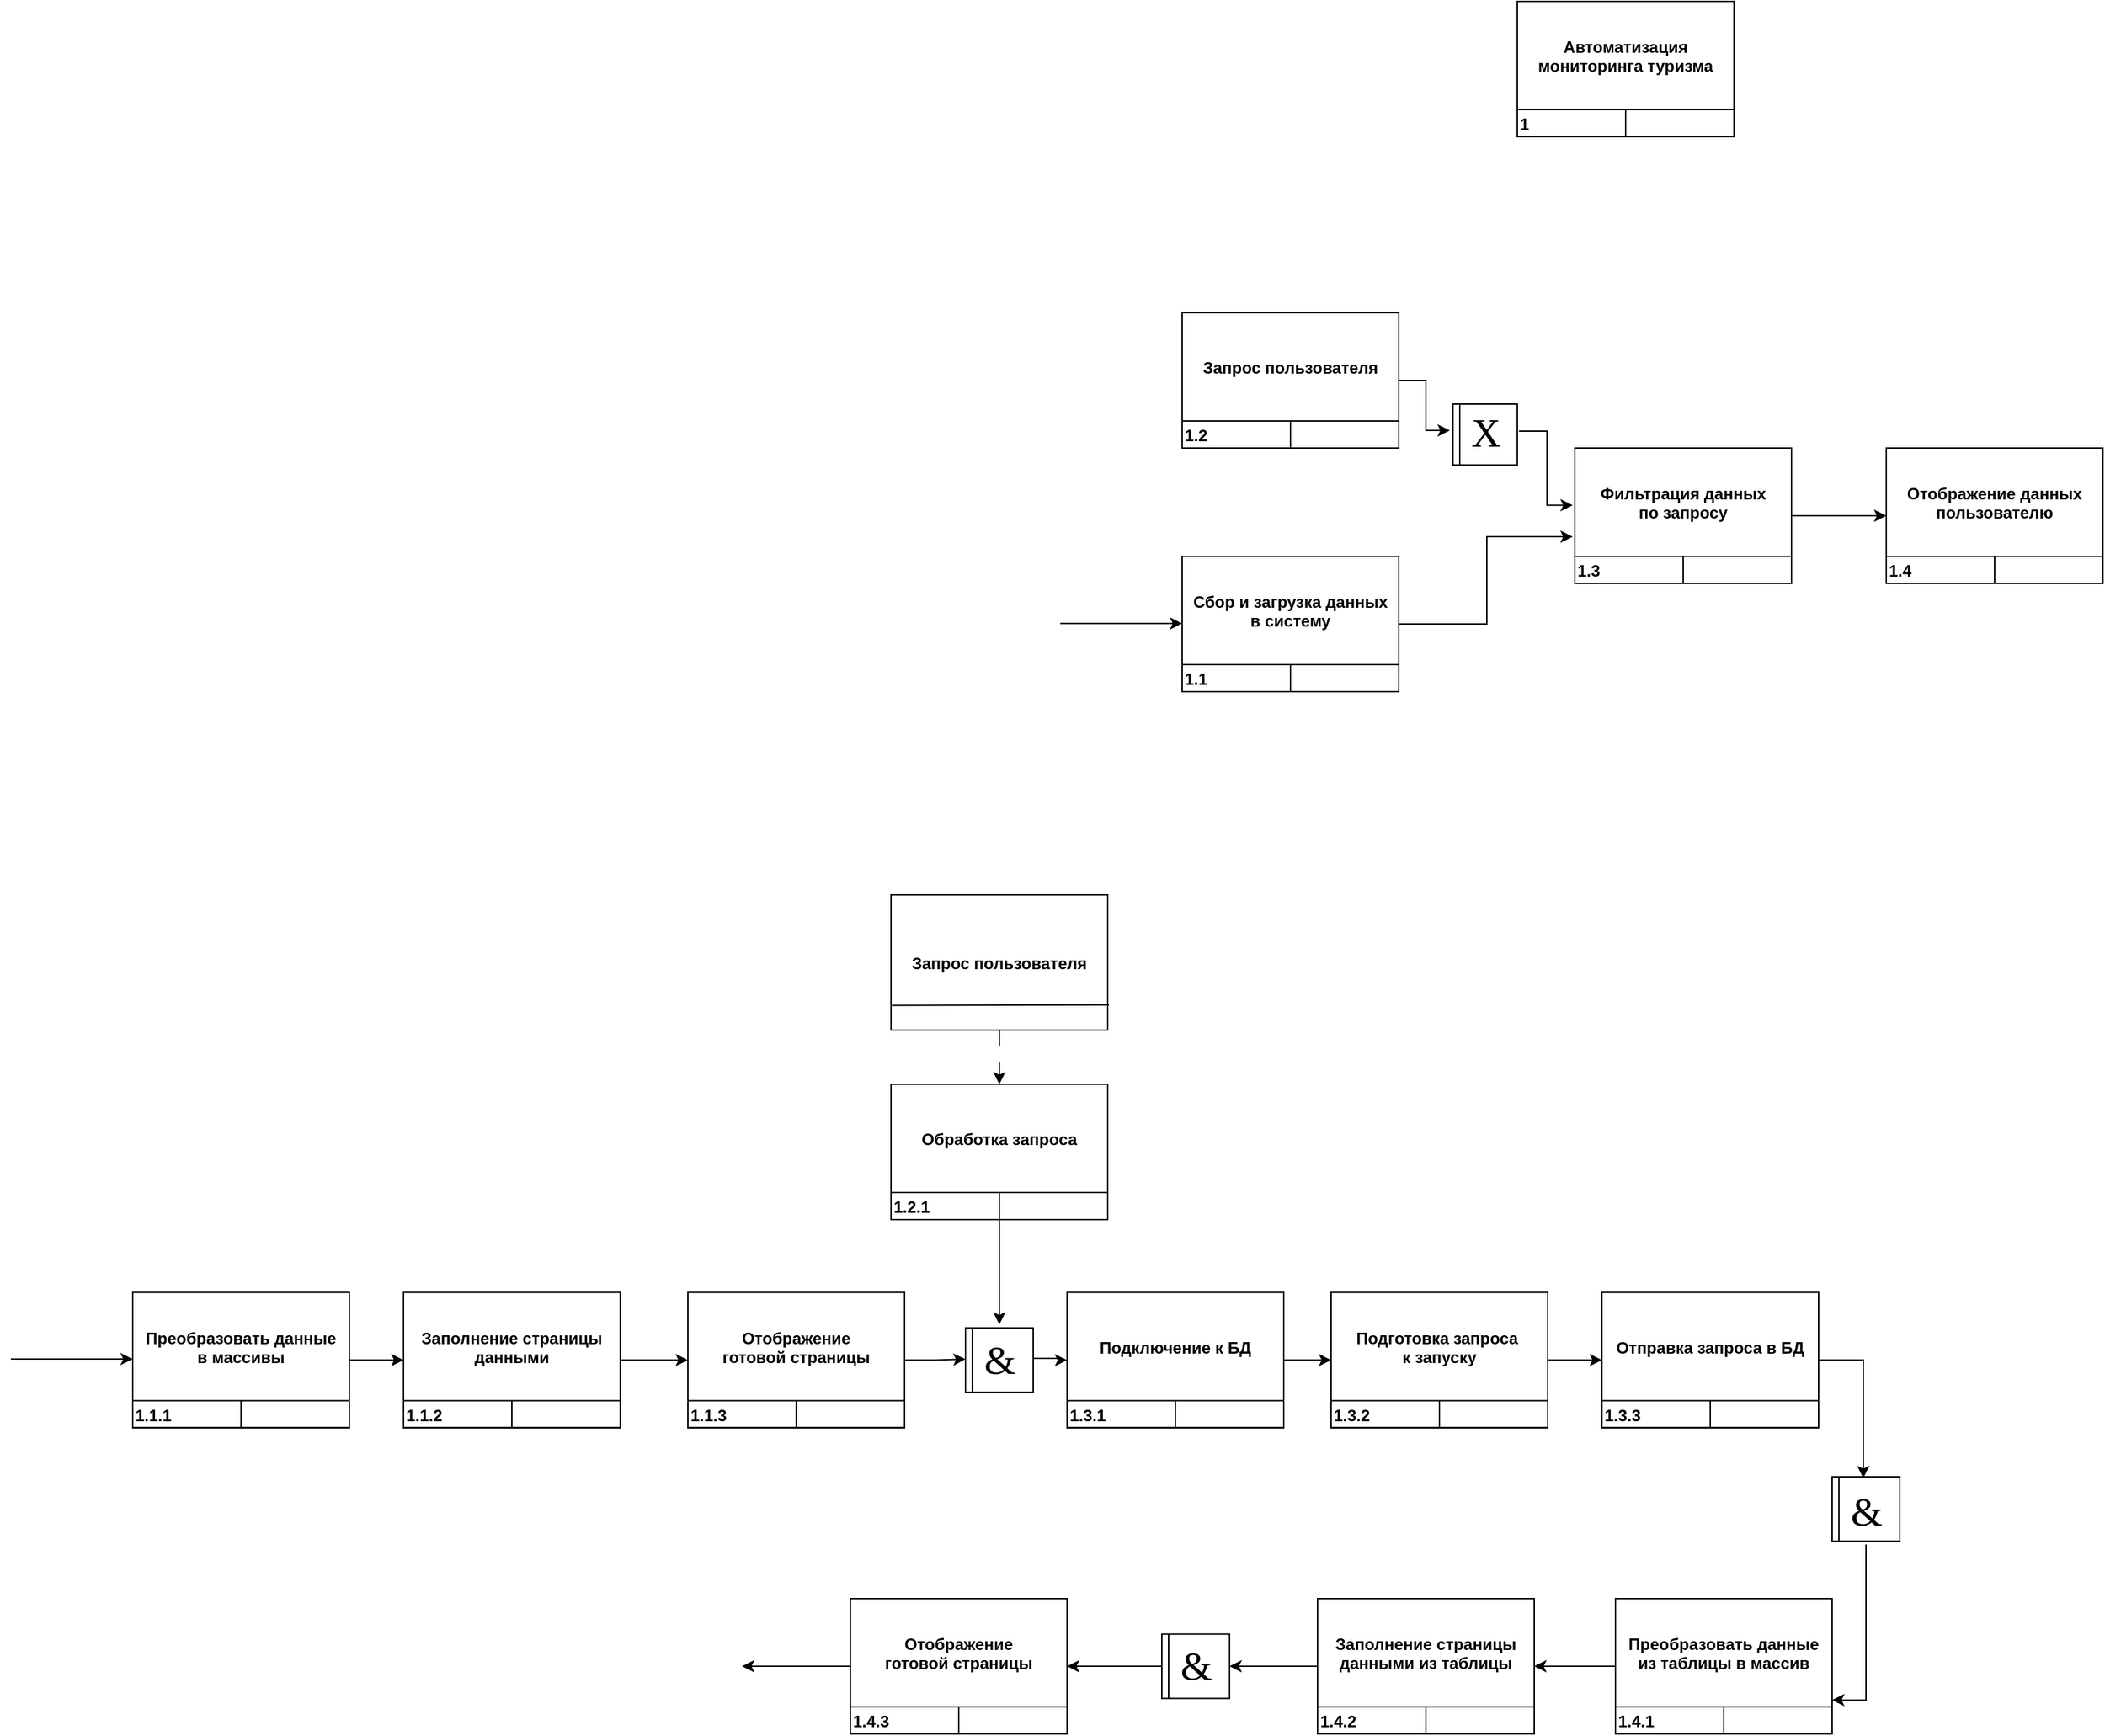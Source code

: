 <mxfile version="22.0.8" type="github">
  <diagram id="R2lEEEUBdFMjLlhIrx00" name="Page-1">
    <mxGraphModel dx="2163" dy="1808" grid="1" gridSize="10" guides="1" tooltips="1" connect="1" arrows="1" fold="1" page="1" pageScale="1" pageWidth="850" pageHeight="1100" math="0" shadow="0" extFonts="Permanent Marker^https://fonts.googleapis.com/css?family=Permanent+Marker">
      <root>
        <mxCell id="0" />
        <mxCell id="1" parent="0" />
        <mxCell id="C-vyLk0tnHw3VtMMgP7b-23" value="Автоматизация&#xa;мониторинга туризма" style="shape=table;startSize=80;container=1;collapsible=1;childLayout=tableLayout;fixedRows=1;rowLines=0;fontStyle=1;align=center;resizeLast=1;" parent="1" vertex="1">
          <mxGeometry x="687.5" y="-340" width="160" height="100" as="geometry" />
        </mxCell>
        <mxCell id="C-vyLk0tnHw3VtMMgP7b-24" value="" style="shape=partialRectangle;collapsible=0;dropTarget=0;pointerEvents=0;fillColor=none;points=[[0,0.5],[1,0.5]];portConstraint=eastwest;top=0;left=0;right=0;bottom=1;" parent="C-vyLk0tnHw3VtMMgP7b-23" vertex="1">
          <mxGeometry y="80" width="160" height="20" as="geometry" />
        </mxCell>
        <mxCell id="C-vyLk0tnHw3VtMMgP7b-25" value="1" style="shape=partialRectangle;overflow=hidden;connectable=0;fillColor=none;top=0;left=0;bottom=0;right=0;fontStyle=1;align=left;" parent="C-vyLk0tnHw3VtMMgP7b-24" vertex="1">
          <mxGeometry width="80" height="20" as="geometry">
            <mxRectangle width="80" height="20" as="alternateBounds" />
          </mxGeometry>
        </mxCell>
        <mxCell id="C-vyLk0tnHw3VtMMgP7b-26" value="" style="shape=partialRectangle;overflow=hidden;connectable=0;fillColor=none;top=0;left=0;bottom=0;right=0;align=left;spacingLeft=6;fontStyle=5;" parent="C-vyLk0tnHw3VtMMgP7b-24" vertex="1">
          <mxGeometry x="80" width="80" height="20" as="geometry">
            <mxRectangle width="80" height="20" as="alternateBounds" />
          </mxGeometry>
        </mxCell>
        <mxCell id="hYt2iBk5XcCO9KsAfmCe-15" value="Сбор и загрузка данных&#xa;в систему" style="shape=table;startSize=80;container=1;collapsible=1;childLayout=tableLayout;fixedRows=1;rowLines=0;fontStyle=1;align=center;resizeLast=1;" vertex="1" parent="1">
          <mxGeometry x="440" y="70" width="160" height="100" as="geometry" />
        </mxCell>
        <mxCell id="hYt2iBk5XcCO9KsAfmCe-16" value="" style="shape=partialRectangle;collapsible=0;dropTarget=0;pointerEvents=0;fillColor=none;points=[[0,0.5],[1,0.5]];portConstraint=eastwest;top=0;left=0;right=0;bottom=1;" vertex="1" parent="hYt2iBk5XcCO9KsAfmCe-15">
          <mxGeometry y="80" width="160" height="20" as="geometry" />
        </mxCell>
        <mxCell id="hYt2iBk5XcCO9KsAfmCe-17" value="1.1" style="shape=partialRectangle;overflow=hidden;connectable=0;fillColor=none;top=0;left=0;bottom=0;right=0;fontStyle=1;align=left;" vertex="1" parent="hYt2iBk5XcCO9KsAfmCe-16">
          <mxGeometry width="80" height="20" as="geometry">
            <mxRectangle width="80" height="20" as="alternateBounds" />
          </mxGeometry>
        </mxCell>
        <mxCell id="hYt2iBk5XcCO9KsAfmCe-18" value="" style="shape=partialRectangle;overflow=hidden;connectable=0;fillColor=none;top=0;left=0;bottom=0;right=0;align=left;spacingLeft=6;fontStyle=5;" vertex="1" parent="hYt2iBk5XcCO9KsAfmCe-16">
          <mxGeometry x="80" width="80" height="20" as="geometry">
            <mxRectangle width="80" height="20" as="alternateBounds" />
          </mxGeometry>
        </mxCell>
        <mxCell id="hYt2iBk5XcCO9KsAfmCe-34" style="edgeStyle=orthogonalEdgeStyle;rounded=0;orthogonalLoop=1;jettySize=auto;html=1;entryX=-0.022;entryY=0.49;entryDx=0;entryDy=0;entryPerimeter=0;" edge="1" parent="1" source="hYt2iBk5XcCO9KsAfmCe-19" target="hYt2iBk5XcCO9KsAfmCe-39">
          <mxGeometry relative="1" as="geometry" />
        </mxCell>
        <mxCell id="hYt2iBk5XcCO9KsAfmCe-19" value="Запрос пользователя" style="shape=table;startSize=80;container=1;collapsible=1;childLayout=tableLayout;fixedRows=1;rowLines=0;fontStyle=1;align=center;resizeLast=1;" vertex="1" parent="1">
          <mxGeometry x="440" y="-110" width="160" height="100" as="geometry" />
        </mxCell>
        <mxCell id="hYt2iBk5XcCO9KsAfmCe-20" value="" style="shape=partialRectangle;collapsible=0;dropTarget=0;pointerEvents=0;fillColor=none;points=[[0,0.5],[1,0.5]];portConstraint=eastwest;top=0;left=0;right=0;bottom=1;" vertex="1" parent="hYt2iBk5XcCO9KsAfmCe-19">
          <mxGeometry y="80" width="160" height="20" as="geometry" />
        </mxCell>
        <mxCell id="hYt2iBk5XcCO9KsAfmCe-21" value="1.2" style="shape=partialRectangle;overflow=hidden;connectable=0;fillColor=none;top=0;left=0;bottom=0;right=0;fontStyle=1;align=left;" vertex="1" parent="hYt2iBk5XcCO9KsAfmCe-20">
          <mxGeometry width="80" height="20" as="geometry">
            <mxRectangle width="80" height="20" as="alternateBounds" />
          </mxGeometry>
        </mxCell>
        <mxCell id="hYt2iBk5XcCO9KsAfmCe-22" value="" style="shape=partialRectangle;overflow=hidden;connectable=0;fillColor=none;top=0;left=0;bottom=0;right=0;align=left;spacingLeft=6;fontStyle=5;" vertex="1" parent="hYt2iBk5XcCO9KsAfmCe-20">
          <mxGeometry x="80" width="80" height="20" as="geometry">
            <mxRectangle width="80" height="20" as="alternateBounds" />
          </mxGeometry>
        </mxCell>
        <mxCell id="hYt2iBk5XcCO9KsAfmCe-33" style="edgeStyle=orthogonalEdgeStyle;rounded=0;orthogonalLoop=1;jettySize=auto;html=1;" edge="1" parent="1" source="hYt2iBk5XcCO9KsAfmCe-23" target="hYt2iBk5XcCO9KsAfmCe-28">
          <mxGeometry relative="1" as="geometry" />
        </mxCell>
        <mxCell id="hYt2iBk5XcCO9KsAfmCe-23" value="Фильтрация данных&#xa;по запросу" style="shape=table;startSize=80;container=1;collapsible=1;childLayout=tableLayout;fixedRows=1;rowLines=0;fontStyle=1;align=center;resizeLast=1;" vertex="1" parent="1">
          <mxGeometry x="730" y="-10" width="160" height="100" as="geometry" />
        </mxCell>
        <mxCell id="hYt2iBk5XcCO9KsAfmCe-24" value="" style="shape=partialRectangle;collapsible=0;dropTarget=0;pointerEvents=0;fillColor=none;points=[[0,0.5],[1,0.5]];portConstraint=eastwest;top=0;left=0;right=0;bottom=1;" vertex="1" parent="hYt2iBk5XcCO9KsAfmCe-23">
          <mxGeometry y="80" width="160" height="20" as="geometry" />
        </mxCell>
        <mxCell id="hYt2iBk5XcCO9KsAfmCe-25" value="1.3" style="shape=partialRectangle;overflow=hidden;connectable=0;fillColor=none;top=0;left=0;bottom=0;right=0;fontStyle=1;align=left;" vertex="1" parent="hYt2iBk5XcCO9KsAfmCe-24">
          <mxGeometry width="80" height="20" as="geometry">
            <mxRectangle width="80" height="20" as="alternateBounds" />
          </mxGeometry>
        </mxCell>
        <mxCell id="hYt2iBk5XcCO9KsAfmCe-26" value="" style="shape=partialRectangle;overflow=hidden;connectable=0;fillColor=none;top=0;left=0;bottom=0;right=0;align=left;spacingLeft=6;fontStyle=5;" vertex="1" parent="hYt2iBk5XcCO9KsAfmCe-24">
          <mxGeometry x="80" width="80" height="20" as="geometry">
            <mxRectangle width="80" height="20" as="alternateBounds" />
          </mxGeometry>
        </mxCell>
        <mxCell id="hYt2iBk5XcCO9KsAfmCe-28" value="Отображение данных&#xa;пользователю" style="shape=table;startSize=80;container=1;collapsible=1;childLayout=tableLayout;fixedRows=1;rowLines=0;fontStyle=1;align=center;resizeLast=1;" vertex="1" parent="1">
          <mxGeometry x="960" y="-10" width="160" height="100" as="geometry" />
        </mxCell>
        <mxCell id="hYt2iBk5XcCO9KsAfmCe-29" value="" style="shape=partialRectangle;collapsible=0;dropTarget=0;pointerEvents=0;fillColor=none;points=[[0,0.5],[1,0.5]];portConstraint=eastwest;top=0;left=0;right=0;bottom=1;" vertex="1" parent="hYt2iBk5XcCO9KsAfmCe-28">
          <mxGeometry y="80" width="160" height="20" as="geometry" />
        </mxCell>
        <mxCell id="hYt2iBk5XcCO9KsAfmCe-30" value="1.4" style="shape=partialRectangle;overflow=hidden;connectable=0;fillColor=none;top=0;left=0;bottom=0;right=0;fontStyle=1;align=left;" vertex="1" parent="hYt2iBk5XcCO9KsAfmCe-29">
          <mxGeometry width="80" height="20" as="geometry">
            <mxRectangle width="80" height="20" as="alternateBounds" />
          </mxGeometry>
        </mxCell>
        <mxCell id="hYt2iBk5XcCO9KsAfmCe-31" value="" style="shape=partialRectangle;overflow=hidden;connectable=0;fillColor=none;top=0;left=0;bottom=0;right=0;align=left;spacingLeft=6;fontStyle=5;" vertex="1" parent="hYt2iBk5XcCO9KsAfmCe-29">
          <mxGeometry x="80" width="80" height="20" as="geometry">
            <mxRectangle width="80" height="20" as="alternateBounds" />
          </mxGeometry>
        </mxCell>
        <mxCell id="hYt2iBk5XcCO9KsAfmCe-35" style="edgeStyle=orthogonalEdgeStyle;rounded=0;orthogonalLoop=1;jettySize=auto;html=1;entryX=-0.01;entryY=0.655;entryDx=0;entryDy=0;entryPerimeter=0;" edge="1" parent="1" source="hYt2iBk5XcCO9KsAfmCe-15" target="hYt2iBk5XcCO9KsAfmCe-23">
          <mxGeometry relative="1" as="geometry" />
        </mxCell>
        <mxCell id="hYt2iBk5XcCO9KsAfmCe-38" value="" style="swimlane;horizontal=0;whiteSpace=wrap;html=1;startSize=5;" vertex="1" parent="1">
          <mxGeometry x="640" y="-42.5" width="47.5" height="45" as="geometry" />
        </mxCell>
        <mxCell id="hYt2iBk5XcCO9KsAfmCe-39" value="&lt;font style=&quot;font-size: 30px;&quot; face=&quot;Times New Roman&quot;&gt;X&lt;/font&gt;" style="text;html=1;align=center;verticalAlign=middle;resizable=0;points=[];autosize=1;strokeColor=none;fillColor=none;" vertex="1" parent="hYt2iBk5XcCO9KsAfmCe-38">
          <mxGeometry x="-1.25" y="-5" width="50" height="50" as="geometry" />
        </mxCell>
        <mxCell id="hYt2iBk5XcCO9KsAfmCe-41" style="edgeStyle=orthogonalEdgeStyle;rounded=0;orthogonalLoop=1;jettySize=auto;html=1;entryX=-0.01;entryY=0.423;entryDx=0;entryDy=0;entryPerimeter=0;" edge="1" parent="1" source="hYt2iBk5XcCO9KsAfmCe-39" target="hYt2iBk5XcCO9KsAfmCe-23">
          <mxGeometry relative="1" as="geometry" />
        </mxCell>
        <mxCell id="hYt2iBk5XcCO9KsAfmCe-42" value="" style="endArrow=classic;html=1;rounded=0;" edge="1" parent="1">
          <mxGeometry width="50" height="50" relative="1" as="geometry">
            <mxPoint x="350" y="119.58" as="sourcePoint" />
            <mxPoint x="440" y="119.58" as="targetPoint" />
          </mxGeometry>
        </mxCell>
        <mxCell id="hYt2iBk5XcCO9KsAfmCe-86" style="edgeStyle=orthogonalEdgeStyle;rounded=0;orthogonalLoop=1;jettySize=auto;html=1;dashed=1;dashPattern=12 12;" edge="1" parent="1" source="hYt2iBk5XcCO9KsAfmCe-55" target="hYt2iBk5XcCO9KsAfmCe-82">
          <mxGeometry relative="1" as="geometry" />
        </mxCell>
        <mxCell id="hYt2iBk5XcCO9KsAfmCe-55" value="Запрос пользователя" style="shape=table;startSize=100;container=1;collapsible=1;childLayout=tableLayout;fixedRows=1;rowLines=0;fontStyle=1;align=center;resizeLast=1;" vertex="1" parent="1">
          <mxGeometry x="225" y="320" width="160" height="100" as="geometry" />
        </mxCell>
        <mxCell id="hYt2iBk5XcCO9KsAfmCe-56" value="" style="shape=partialRectangle;collapsible=0;dropTarget=0;pointerEvents=0;fillColor=none;points=[[0,0.5],[1,0.5]];portConstraint=eastwest;top=0;left=0;right=0;bottom=1;" vertex="1" visible="0" parent="hYt2iBk5XcCO9KsAfmCe-55">
          <mxGeometry y="80" width="160" height="20" as="geometry" />
        </mxCell>
        <mxCell id="hYt2iBk5XcCO9KsAfmCe-57" value="" style="shape=partialRectangle;overflow=hidden;connectable=0;fillColor=none;top=0;left=0;bottom=0;right=0;fontStyle=1;align=left;" vertex="1" parent="hYt2iBk5XcCO9KsAfmCe-56">
          <mxGeometry width="140" height="20" as="geometry">
            <mxRectangle width="140" height="20" as="alternateBounds" />
          </mxGeometry>
        </mxCell>
        <mxCell id="hYt2iBk5XcCO9KsAfmCe-58" value="" style="shape=partialRectangle;overflow=hidden;connectable=0;fillColor=none;top=0;left=0;bottom=0;right=0;align=left;spacingLeft=6;fontStyle=5;" vertex="1" parent="hYt2iBk5XcCO9KsAfmCe-56">
          <mxGeometry x="140" width="20" height="20" as="geometry">
            <mxRectangle width="20" height="20" as="alternateBounds" />
          </mxGeometry>
        </mxCell>
        <mxCell id="hYt2iBk5XcCO9KsAfmCe-69" value="" style="swimlane;horizontal=0;whiteSpace=wrap;html=1;startSize=5;" vertex="1" parent="1">
          <mxGeometry x="280" y="640" width="50" height="47.5" as="geometry" />
        </mxCell>
        <mxCell id="hYt2iBk5XcCO9KsAfmCe-89" value="&lt;font style=&quot;font-size: 30px;&quot; face=&quot;Times New Roman&quot;&gt;&amp;amp;&lt;/font&gt;" style="text;html=1;align=center;verticalAlign=middle;resizable=0;points=[];autosize=1;strokeColor=none;fillColor=none;" vertex="1" parent="hYt2iBk5XcCO9KsAfmCe-69">
          <mxGeometry y="-2.5" width="50" height="50" as="geometry" />
        </mxCell>
        <mxCell id="hYt2iBk5XcCO9KsAfmCe-72" value="" style="endArrow=classic;html=1;rounded=0;" edge="1" parent="1">
          <mxGeometry width="50" height="50" relative="1" as="geometry">
            <mxPoint x="-425" y="663.04" as="sourcePoint" />
            <mxPoint x="-335" y="663.04" as="targetPoint" />
          </mxGeometry>
        </mxCell>
        <mxCell id="hYt2iBk5XcCO9KsAfmCe-81" value="" style="endArrow=none;html=1;rounded=0;exitX=0.004;exitY=0.818;exitDx=0;exitDy=0;exitPerimeter=0;entryX=1.006;entryY=0.814;entryDx=0;entryDy=0;entryPerimeter=0;" edge="1" parent="1" source="hYt2iBk5XcCO9KsAfmCe-55" target="hYt2iBk5XcCO9KsAfmCe-55">
          <mxGeometry width="50" height="50" relative="1" as="geometry">
            <mxPoint x="-20" y="463.75" as="sourcePoint" />
            <mxPoint x="130" y="424.75" as="targetPoint" />
            <Array as="points" />
          </mxGeometry>
        </mxCell>
        <mxCell id="hYt2iBk5XcCO9KsAfmCe-87" style="edgeStyle=orthogonalEdgeStyle;rounded=0;orthogonalLoop=1;jettySize=auto;html=1;" edge="1" parent="1" source="hYt2iBk5XcCO9KsAfmCe-82" target="hYt2iBk5XcCO9KsAfmCe-89">
          <mxGeometry relative="1" as="geometry">
            <mxPoint x="298.55" y="534.8" as="targetPoint" />
          </mxGeometry>
        </mxCell>
        <mxCell id="hYt2iBk5XcCO9KsAfmCe-82" value="Обработка запроса" style="shape=table;startSize=80;container=1;collapsible=1;childLayout=tableLayout;fixedRows=1;rowLines=0;fontStyle=1;align=center;resizeLast=1;" vertex="1" parent="1">
          <mxGeometry x="225" y="460" width="160" height="100" as="geometry" />
        </mxCell>
        <mxCell id="hYt2iBk5XcCO9KsAfmCe-83" value="" style="shape=partialRectangle;collapsible=0;dropTarget=0;pointerEvents=0;fillColor=none;points=[[0,0.5],[1,0.5]];portConstraint=eastwest;top=0;left=0;right=0;bottom=1;" vertex="1" parent="hYt2iBk5XcCO9KsAfmCe-82">
          <mxGeometry y="80" width="160" height="20" as="geometry" />
        </mxCell>
        <mxCell id="hYt2iBk5XcCO9KsAfmCe-84" value="1.2.1" style="shape=partialRectangle;overflow=hidden;connectable=0;fillColor=none;top=0;left=0;bottom=0;right=0;fontStyle=1;align=left;" vertex="1" parent="hYt2iBk5XcCO9KsAfmCe-83">
          <mxGeometry width="80" height="20" as="geometry">
            <mxRectangle width="80" height="20" as="alternateBounds" />
          </mxGeometry>
        </mxCell>
        <mxCell id="hYt2iBk5XcCO9KsAfmCe-85" value="" style="shape=partialRectangle;overflow=hidden;connectable=0;fillColor=none;top=0;left=0;bottom=0;right=0;align=left;spacingLeft=6;fontStyle=5;" vertex="1" parent="hYt2iBk5XcCO9KsAfmCe-83">
          <mxGeometry x="80" width="80" height="20" as="geometry">
            <mxRectangle width="80" height="20" as="alternateBounds" />
          </mxGeometry>
        </mxCell>
        <mxCell id="hYt2iBk5XcCO9KsAfmCe-103" style="edgeStyle=orthogonalEdgeStyle;rounded=0;orthogonalLoop=1;jettySize=auto;html=1;" edge="1" parent="1" source="hYt2iBk5XcCO9KsAfmCe-91" target="hYt2iBk5XcCO9KsAfmCe-95">
          <mxGeometry relative="1" as="geometry" />
        </mxCell>
        <mxCell id="hYt2iBk5XcCO9KsAfmCe-91" value="Преобразовать данные&#xa;в массивы" style="shape=table;startSize=80;container=1;collapsible=1;childLayout=tableLayout;fixedRows=1;rowLines=0;fontStyle=1;align=center;resizeLast=1;" vertex="1" parent="1">
          <mxGeometry x="-335" y="613.75" width="160" height="100" as="geometry" />
        </mxCell>
        <mxCell id="hYt2iBk5XcCO9KsAfmCe-92" value="" style="shape=partialRectangle;collapsible=0;dropTarget=0;pointerEvents=0;fillColor=none;points=[[0,0.5],[1,0.5]];portConstraint=eastwest;top=0;left=0;right=0;bottom=1;" vertex="1" parent="hYt2iBk5XcCO9KsAfmCe-91">
          <mxGeometry y="80" width="160" height="20" as="geometry" />
        </mxCell>
        <mxCell id="hYt2iBk5XcCO9KsAfmCe-93" value="1.1.1" style="shape=partialRectangle;overflow=hidden;connectable=0;fillColor=none;top=0;left=0;bottom=0;right=0;fontStyle=1;align=left;" vertex="1" parent="hYt2iBk5XcCO9KsAfmCe-92">
          <mxGeometry width="80" height="20" as="geometry">
            <mxRectangle width="80" height="20" as="alternateBounds" />
          </mxGeometry>
        </mxCell>
        <mxCell id="hYt2iBk5XcCO9KsAfmCe-94" value="" style="shape=partialRectangle;overflow=hidden;connectable=0;fillColor=none;top=0;left=0;bottom=0;right=0;align=left;spacingLeft=6;fontStyle=5;" vertex="1" parent="hYt2iBk5XcCO9KsAfmCe-92">
          <mxGeometry x="80" width="80" height="20" as="geometry">
            <mxRectangle width="80" height="20" as="alternateBounds" />
          </mxGeometry>
        </mxCell>
        <mxCell id="hYt2iBk5XcCO9KsAfmCe-104" style="edgeStyle=orthogonalEdgeStyle;rounded=0;orthogonalLoop=1;jettySize=auto;html=1;entryX=0;entryY=0.5;entryDx=0;entryDy=0;" edge="1" parent="1" source="hYt2iBk5XcCO9KsAfmCe-95" target="hYt2iBk5XcCO9KsAfmCe-99">
          <mxGeometry relative="1" as="geometry" />
        </mxCell>
        <mxCell id="hYt2iBk5XcCO9KsAfmCe-95" value="Заполнение страницы&#xa;данными" style="shape=table;startSize=80;container=1;collapsible=1;childLayout=tableLayout;fixedRows=1;rowLines=0;fontStyle=1;align=center;resizeLast=1;" vertex="1" parent="1">
          <mxGeometry x="-135" y="613.75" width="160" height="100" as="geometry" />
        </mxCell>
        <mxCell id="hYt2iBk5XcCO9KsAfmCe-96" value="" style="shape=partialRectangle;collapsible=0;dropTarget=0;pointerEvents=0;fillColor=none;points=[[0,0.5],[1,0.5]];portConstraint=eastwest;top=0;left=0;right=0;bottom=1;" vertex="1" parent="hYt2iBk5XcCO9KsAfmCe-95">
          <mxGeometry y="80" width="160" height="20" as="geometry" />
        </mxCell>
        <mxCell id="hYt2iBk5XcCO9KsAfmCe-97" value="1.1.2" style="shape=partialRectangle;overflow=hidden;connectable=0;fillColor=none;top=0;left=0;bottom=0;right=0;fontStyle=1;align=left;" vertex="1" parent="hYt2iBk5XcCO9KsAfmCe-96">
          <mxGeometry width="80" height="20" as="geometry">
            <mxRectangle width="80" height="20" as="alternateBounds" />
          </mxGeometry>
        </mxCell>
        <mxCell id="hYt2iBk5XcCO9KsAfmCe-98" value="" style="shape=partialRectangle;overflow=hidden;connectable=0;fillColor=none;top=0;left=0;bottom=0;right=0;align=left;spacingLeft=6;fontStyle=5;" vertex="1" parent="hYt2iBk5XcCO9KsAfmCe-96">
          <mxGeometry x="80" width="80" height="20" as="geometry">
            <mxRectangle width="80" height="20" as="alternateBounds" />
          </mxGeometry>
        </mxCell>
        <mxCell id="hYt2iBk5XcCO9KsAfmCe-99" value="Отображение &#xa;готовой страницы" style="shape=table;startSize=80;container=1;collapsible=1;childLayout=tableLayout;fixedRows=1;rowLines=0;fontStyle=1;align=center;resizeLast=1;" vertex="1" parent="1">
          <mxGeometry x="75" y="613.75" width="160" height="100" as="geometry" />
        </mxCell>
        <mxCell id="hYt2iBk5XcCO9KsAfmCe-100" value="" style="shape=partialRectangle;collapsible=0;dropTarget=0;pointerEvents=0;fillColor=none;points=[[0,0.5],[1,0.5]];portConstraint=eastwest;top=0;left=0;right=0;bottom=1;" vertex="1" parent="hYt2iBk5XcCO9KsAfmCe-99">
          <mxGeometry y="80" width="160" height="20" as="geometry" />
        </mxCell>
        <mxCell id="hYt2iBk5XcCO9KsAfmCe-101" value="1.1.3" style="shape=partialRectangle;overflow=hidden;connectable=0;fillColor=none;top=0;left=0;bottom=0;right=0;fontStyle=1;align=left;" vertex="1" parent="hYt2iBk5XcCO9KsAfmCe-100">
          <mxGeometry width="80" height="20" as="geometry">
            <mxRectangle width="80" height="20" as="alternateBounds" />
          </mxGeometry>
        </mxCell>
        <mxCell id="hYt2iBk5XcCO9KsAfmCe-102" value="" style="shape=partialRectangle;overflow=hidden;connectable=0;fillColor=none;top=0;left=0;bottom=0;right=0;align=left;spacingLeft=6;fontStyle=5;" vertex="1" parent="hYt2iBk5XcCO9KsAfmCe-100">
          <mxGeometry x="80" width="80" height="20" as="geometry">
            <mxRectangle width="80" height="20" as="alternateBounds" />
          </mxGeometry>
        </mxCell>
        <mxCell id="hYt2iBk5XcCO9KsAfmCe-119" style="edgeStyle=orthogonalEdgeStyle;rounded=0;orthogonalLoop=1;jettySize=auto;html=1;entryX=0;entryY=0.5;entryDx=0;entryDy=0;" edge="1" parent="1" source="hYt2iBk5XcCO9KsAfmCe-107" target="hYt2iBk5XcCO9KsAfmCe-111">
          <mxGeometry relative="1" as="geometry" />
        </mxCell>
        <mxCell id="hYt2iBk5XcCO9KsAfmCe-107" value="Подключение к БД" style="shape=table;startSize=80;container=1;collapsible=1;childLayout=tableLayout;fixedRows=1;rowLines=0;fontStyle=1;align=center;resizeLast=1;" vertex="1" parent="1">
          <mxGeometry x="355" y="613.75" width="160" height="100" as="geometry" />
        </mxCell>
        <mxCell id="hYt2iBk5XcCO9KsAfmCe-108" value="" style="shape=partialRectangle;collapsible=0;dropTarget=0;pointerEvents=0;fillColor=none;points=[[0,0.5],[1,0.5]];portConstraint=eastwest;top=0;left=0;right=0;bottom=1;" vertex="1" parent="hYt2iBk5XcCO9KsAfmCe-107">
          <mxGeometry y="80" width="160" height="20" as="geometry" />
        </mxCell>
        <mxCell id="hYt2iBk5XcCO9KsAfmCe-109" value="1.3.1" style="shape=partialRectangle;overflow=hidden;connectable=0;fillColor=none;top=0;left=0;bottom=0;right=0;fontStyle=1;align=left;" vertex="1" parent="hYt2iBk5XcCO9KsAfmCe-108">
          <mxGeometry width="80" height="20" as="geometry">
            <mxRectangle width="80" height="20" as="alternateBounds" />
          </mxGeometry>
        </mxCell>
        <mxCell id="hYt2iBk5XcCO9KsAfmCe-110" value="" style="shape=partialRectangle;overflow=hidden;connectable=0;fillColor=none;top=0;left=0;bottom=0;right=0;align=left;spacingLeft=6;fontStyle=5;" vertex="1" parent="hYt2iBk5XcCO9KsAfmCe-108">
          <mxGeometry x="80" width="80" height="20" as="geometry">
            <mxRectangle width="80" height="20" as="alternateBounds" />
          </mxGeometry>
        </mxCell>
        <mxCell id="hYt2iBk5XcCO9KsAfmCe-120" style="edgeStyle=orthogonalEdgeStyle;rounded=0;orthogonalLoop=1;jettySize=auto;html=1;entryX=0;entryY=0.5;entryDx=0;entryDy=0;" edge="1" parent="1" source="hYt2iBk5XcCO9KsAfmCe-111" target="hYt2iBk5XcCO9KsAfmCe-115">
          <mxGeometry relative="1" as="geometry" />
        </mxCell>
        <mxCell id="hYt2iBk5XcCO9KsAfmCe-111" value="Подготовка запроса &#xa;к запуску" style="shape=table;startSize=80;container=1;collapsible=1;childLayout=tableLayout;fixedRows=1;rowLines=0;fontStyle=1;align=center;resizeLast=1;" vertex="1" parent="1">
          <mxGeometry x="550" y="613.75" width="160" height="100" as="geometry" />
        </mxCell>
        <mxCell id="hYt2iBk5XcCO9KsAfmCe-112" value="" style="shape=partialRectangle;collapsible=0;dropTarget=0;pointerEvents=0;fillColor=none;points=[[0,0.5],[1,0.5]];portConstraint=eastwest;top=0;left=0;right=0;bottom=1;" vertex="1" parent="hYt2iBk5XcCO9KsAfmCe-111">
          <mxGeometry y="80" width="160" height="20" as="geometry" />
        </mxCell>
        <mxCell id="hYt2iBk5XcCO9KsAfmCe-113" value="1.3.2" style="shape=partialRectangle;overflow=hidden;connectable=0;fillColor=none;top=0;left=0;bottom=0;right=0;fontStyle=1;align=left;" vertex="1" parent="hYt2iBk5XcCO9KsAfmCe-112">
          <mxGeometry width="80" height="20" as="geometry">
            <mxRectangle width="80" height="20" as="alternateBounds" />
          </mxGeometry>
        </mxCell>
        <mxCell id="hYt2iBk5XcCO9KsAfmCe-114" value="" style="shape=partialRectangle;overflow=hidden;connectable=0;fillColor=none;top=0;left=0;bottom=0;right=0;align=left;spacingLeft=6;fontStyle=5;" vertex="1" parent="hYt2iBk5XcCO9KsAfmCe-112">
          <mxGeometry x="80" width="80" height="20" as="geometry">
            <mxRectangle width="80" height="20" as="alternateBounds" />
          </mxGeometry>
        </mxCell>
        <mxCell id="hYt2iBk5XcCO9KsAfmCe-115" value="Отправка запроса в БД" style="shape=table;startSize=80;container=1;collapsible=1;childLayout=tableLayout;fixedRows=1;rowLines=0;fontStyle=1;align=center;resizeLast=1;" vertex="1" parent="1">
          <mxGeometry x="750" y="613.75" width="160" height="100" as="geometry" />
        </mxCell>
        <mxCell id="hYt2iBk5XcCO9KsAfmCe-116" value="" style="shape=partialRectangle;collapsible=0;dropTarget=0;pointerEvents=0;fillColor=none;points=[[0,0.5],[1,0.5]];portConstraint=eastwest;top=0;left=0;right=0;bottom=1;" vertex="1" parent="hYt2iBk5XcCO9KsAfmCe-115">
          <mxGeometry y="80" width="160" height="20" as="geometry" />
        </mxCell>
        <mxCell id="hYt2iBk5XcCO9KsAfmCe-117" value="1.3.3" style="shape=partialRectangle;overflow=hidden;connectable=0;fillColor=none;top=0;left=0;bottom=0;right=0;fontStyle=1;align=left;" vertex="1" parent="hYt2iBk5XcCO9KsAfmCe-116">
          <mxGeometry width="80" height="20" as="geometry">
            <mxRectangle width="80" height="20" as="alternateBounds" />
          </mxGeometry>
        </mxCell>
        <mxCell id="hYt2iBk5XcCO9KsAfmCe-118" value="" style="shape=partialRectangle;overflow=hidden;connectable=0;fillColor=none;top=0;left=0;bottom=0;right=0;align=left;spacingLeft=6;fontStyle=5;" vertex="1" parent="hYt2iBk5XcCO9KsAfmCe-116">
          <mxGeometry x="80" width="80" height="20" as="geometry">
            <mxRectangle width="80" height="20" as="alternateBounds" />
          </mxGeometry>
        </mxCell>
        <mxCell id="hYt2iBk5XcCO9KsAfmCe-121" style="edgeStyle=orthogonalEdgeStyle;rounded=0;orthogonalLoop=1;jettySize=auto;html=1;entryX=0;entryY=0.5;entryDx=0;entryDy=0;" edge="1" parent="1" source="hYt2iBk5XcCO9KsAfmCe-89" target="hYt2iBk5XcCO9KsAfmCe-107">
          <mxGeometry relative="1" as="geometry" />
        </mxCell>
        <mxCell id="hYt2iBk5XcCO9KsAfmCe-138" style="edgeStyle=orthogonalEdgeStyle;rounded=0;orthogonalLoop=1;jettySize=auto;html=1;entryX=1;entryY=0.5;entryDx=0;entryDy=0;" edge="1" parent="1" source="hYt2iBk5XcCO9KsAfmCe-122" target="hYt2iBk5XcCO9KsAfmCe-126">
          <mxGeometry relative="1" as="geometry" />
        </mxCell>
        <mxCell id="hYt2iBk5XcCO9KsAfmCe-122" value="Преобразовать данные&#xa;из таблицы в массив" style="shape=table;startSize=80;container=1;collapsible=1;childLayout=tableLayout;fixedRows=1;rowLines=0;fontStyle=1;align=center;resizeLast=1;" vertex="1" parent="1">
          <mxGeometry x="760" y="840" width="160" height="100" as="geometry" />
        </mxCell>
        <mxCell id="hYt2iBk5XcCO9KsAfmCe-123" value="" style="shape=partialRectangle;collapsible=0;dropTarget=0;pointerEvents=0;fillColor=none;points=[[0,0.5],[1,0.5]];portConstraint=eastwest;top=0;left=0;right=0;bottom=1;" vertex="1" parent="hYt2iBk5XcCO9KsAfmCe-122">
          <mxGeometry y="80" width="160" height="20" as="geometry" />
        </mxCell>
        <mxCell id="hYt2iBk5XcCO9KsAfmCe-124" value="1.4.1" style="shape=partialRectangle;overflow=hidden;connectable=0;fillColor=none;top=0;left=0;bottom=0;right=0;fontStyle=1;align=left;" vertex="1" parent="hYt2iBk5XcCO9KsAfmCe-123">
          <mxGeometry width="80" height="20" as="geometry">
            <mxRectangle width="80" height="20" as="alternateBounds" />
          </mxGeometry>
        </mxCell>
        <mxCell id="hYt2iBk5XcCO9KsAfmCe-125" value="" style="shape=partialRectangle;overflow=hidden;connectable=0;fillColor=none;top=0;left=0;bottom=0;right=0;align=left;spacingLeft=6;fontStyle=5;" vertex="1" parent="hYt2iBk5XcCO9KsAfmCe-123">
          <mxGeometry x="80" width="80" height="20" as="geometry">
            <mxRectangle width="80" height="20" as="alternateBounds" />
          </mxGeometry>
        </mxCell>
        <mxCell id="hYt2iBk5XcCO9KsAfmCe-157" style="edgeStyle=orthogonalEdgeStyle;rounded=0;orthogonalLoop=1;jettySize=auto;html=1;entryX=1;entryY=0.5;entryDx=0;entryDy=0;" edge="1" parent="1" source="hYt2iBk5XcCO9KsAfmCe-126" target="hYt2iBk5XcCO9KsAfmCe-154">
          <mxGeometry relative="1" as="geometry" />
        </mxCell>
        <mxCell id="hYt2iBk5XcCO9KsAfmCe-126" value="Заполнение страницы&#xa;данными из таблицы" style="shape=table;startSize=80;container=1;collapsible=1;childLayout=tableLayout;fixedRows=1;rowLines=0;fontStyle=1;align=center;resizeLast=1;" vertex="1" parent="1">
          <mxGeometry x="540" y="840" width="160" height="100" as="geometry" />
        </mxCell>
        <mxCell id="hYt2iBk5XcCO9KsAfmCe-127" value="" style="shape=partialRectangle;collapsible=0;dropTarget=0;pointerEvents=0;fillColor=none;points=[[0,0.5],[1,0.5]];portConstraint=eastwest;top=0;left=0;right=0;bottom=1;" vertex="1" parent="hYt2iBk5XcCO9KsAfmCe-126">
          <mxGeometry y="80" width="160" height="20" as="geometry" />
        </mxCell>
        <mxCell id="hYt2iBk5XcCO9KsAfmCe-128" value="1.4.2" style="shape=partialRectangle;overflow=hidden;connectable=0;fillColor=none;top=0;left=0;bottom=0;right=0;fontStyle=1;align=left;" vertex="1" parent="hYt2iBk5XcCO9KsAfmCe-127">
          <mxGeometry width="80" height="20" as="geometry">
            <mxRectangle width="80" height="20" as="alternateBounds" />
          </mxGeometry>
        </mxCell>
        <mxCell id="hYt2iBk5XcCO9KsAfmCe-129" value="" style="shape=partialRectangle;overflow=hidden;connectable=0;fillColor=none;top=0;left=0;bottom=0;right=0;align=left;spacingLeft=6;fontStyle=5;" vertex="1" parent="hYt2iBk5XcCO9KsAfmCe-127">
          <mxGeometry x="80" width="80" height="20" as="geometry">
            <mxRectangle width="80" height="20" as="alternateBounds" />
          </mxGeometry>
        </mxCell>
        <mxCell id="hYt2iBk5XcCO9KsAfmCe-144" style="edgeStyle=orthogonalEdgeStyle;rounded=0;orthogonalLoop=1;jettySize=auto;html=1;" edge="1" parent="1" source="hYt2iBk5XcCO9KsAfmCe-130">
          <mxGeometry relative="1" as="geometry">
            <mxPoint x="115" y="890" as="targetPoint" />
          </mxGeometry>
        </mxCell>
        <mxCell id="hYt2iBk5XcCO9KsAfmCe-130" value="Отображение&#xa;готовой страницы" style="shape=table;startSize=80;container=1;collapsible=1;childLayout=tableLayout;fixedRows=1;rowLines=0;fontStyle=1;align=center;resizeLast=1;" vertex="1" parent="1">
          <mxGeometry x="195" y="840" width="160" height="100" as="geometry" />
        </mxCell>
        <mxCell id="hYt2iBk5XcCO9KsAfmCe-131" value="" style="shape=partialRectangle;collapsible=0;dropTarget=0;pointerEvents=0;fillColor=none;points=[[0,0.5],[1,0.5]];portConstraint=eastwest;top=0;left=0;right=0;bottom=1;" vertex="1" parent="hYt2iBk5XcCO9KsAfmCe-130">
          <mxGeometry y="80" width="160" height="20" as="geometry" />
        </mxCell>
        <mxCell id="hYt2iBk5XcCO9KsAfmCe-132" value="1.4.3" style="shape=partialRectangle;overflow=hidden;connectable=0;fillColor=none;top=0;left=0;bottom=0;right=0;fontStyle=1;align=left;" vertex="1" parent="hYt2iBk5XcCO9KsAfmCe-131">
          <mxGeometry width="80" height="20" as="geometry">
            <mxRectangle width="80" height="20" as="alternateBounds" />
          </mxGeometry>
        </mxCell>
        <mxCell id="hYt2iBk5XcCO9KsAfmCe-133" value="" style="shape=partialRectangle;overflow=hidden;connectable=0;fillColor=none;top=0;left=0;bottom=0;right=0;align=left;spacingLeft=6;fontStyle=5;" vertex="1" parent="hYt2iBk5XcCO9KsAfmCe-131">
          <mxGeometry x="80" width="80" height="20" as="geometry">
            <mxRectangle width="80" height="20" as="alternateBounds" />
          </mxGeometry>
        </mxCell>
        <mxCell id="hYt2iBk5XcCO9KsAfmCe-136" style="edgeStyle=orthogonalEdgeStyle;rounded=0;orthogonalLoop=1;jettySize=auto;html=1;" edge="1" parent="1" source="hYt2iBk5XcCO9KsAfmCe-99">
          <mxGeometry relative="1" as="geometry">
            <mxPoint x="280" y="663" as="targetPoint" />
          </mxGeometry>
        </mxCell>
        <mxCell id="hYt2iBk5XcCO9KsAfmCe-149" value="" style="swimlane;horizontal=0;whiteSpace=wrap;html=1;startSize=5;" vertex="1" parent="1">
          <mxGeometry x="920" y="750" width="50" height="47.5" as="geometry" />
        </mxCell>
        <mxCell id="hYt2iBk5XcCO9KsAfmCe-150" value="&lt;font style=&quot;font-size: 30px;&quot; face=&quot;Times New Roman&quot;&gt;&amp;amp;&lt;/font&gt;" style="text;html=1;align=center;verticalAlign=middle;resizable=0;points=[];autosize=1;strokeColor=none;fillColor=none;" vertex="1" parent="hYt2iBk5XcCO9KsAfmCe-149">
          <mxGeometry width="50" height="50" as="geometry" />
        </mxCell>
        <mxCell id="hYt2iBk5XcCO9KsAfmCe-152" style="edgeStyle=orthogonalEdgeStyle;rounded=0;orthogonalLoop=1;jettySize=auto;html=1;entryX=0.46;entryY=0.02;entryDx=0;entryDy=0;entryPerimeter=0;" edge="1" parent="1" source="hYt2iBk5XcCO9KsAfmCe-115" target="hYt2iBk5XcCO9KsAfmCe-150">
          <mxGeometry relative="1" as="geometry" />
        </mxCell>
        <mxCell id="hYt2iBk5XcCO9KsAfmCe-153" style="edgeStyle=orthogonalEdgeStyle;rounded=0;orthogonalLoop=1;jettySize=auto;html=1;entryX=1;entryY=0.75;entryDx=0;entryDy=0;" edge="1" parent="1" source="hYt2iBk5XcCO9KsAfmCe-150" target="hYt2iBk5XcCO9KsAfmCe-122">
          <mxGeometry relative="1" as="geometry" />
        </mxCell>
        <mxCell id="hYt2iBk5XcCO9KsAfmCe-158" style="edgeStyle=orthogonalEdgeStyle;rounded=0;orthogonalLoop=1;jettySize=auto;html=1;" edge="1" parent="1" source="hYt2iBk5XcCO9KsAfmCe-154" target="hYt2iBk5XcCO9KsAfmCe-130">
          <mxGeometry relative="1" as="geometry" />
        </mxCell>
        <mxCell id="hYt2iBk5XcCO9KsAfmCe-154" value="" style="swimlane;horizontal=0;whiteSpace=wrap;html=1;startSize=5;" vertex="1" parent="1">
          <mxGeometry x="425" y="866.25" width="50" height="47.5" as="geometry" />
        </mxCell>
        <mxCell id="hYt2iBk5XcCO9KsAfmCe-155" value="&lt;font style=&quot;font-size: 30px;&quot; face=&quot;Times New Roman&quot;&gt;&amp;amp;&lt;/font&gt;" style="text;html=1;align=center;verticalAlign=middle;resizable=0;points=[];autosize=1;strokeColor=none;fillColor=none;" vertex="1" parent="hYt2iBk5XcCO9KsAfmCe-154">
          <mxGeometry y="-2.5" width="50" height="50" as="geometry" />
        </mxCell>
      </root>
    </mxGraphModel>
  </diagram>
</mxfile>
